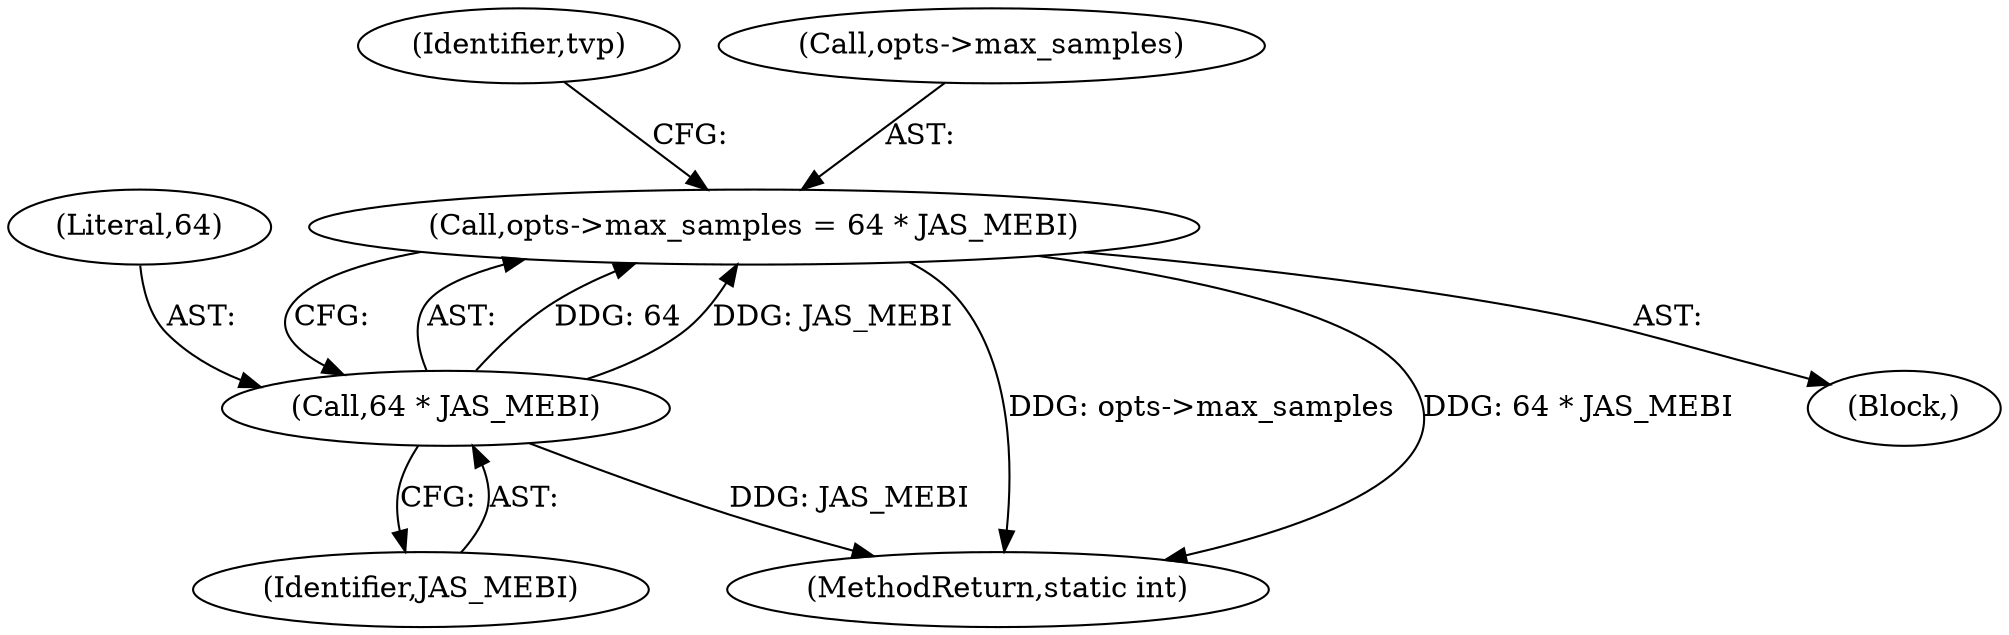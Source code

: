 digraph "0_jasper_d42b2388f7f8e0332c846675133acea151fc557a_39@pointer" {
"1000105" [label="(Call,opts->max_samples = 64 * JAS_MEBI)"];
"1000109" [label="(Call,64 * JAS_MEBI)"];
"1000111" [label="(Identifier,JAS_MEBI)"];
"1000103" [label="(Block,)"];
"1000158" [label="(MethodReturn,static int)"];
"1000105" [label="(Call,opts->max_samples = 64 * JAS_MEBI)"];
"1000115" [label="(Identifier,tvp)"];
"1000106" [label="(Call,opts->max_samples)"];
"1000109" [label="(Call,64 * JAS_MEBI)"];
"1000110" [label="(Literal,64)"];
"1000105" -> "1000103"  [label="AST: "];
"1000105" -> "1000109"  [label="CFG: "];
"1000106" -> "1000105"  [label="AST: "];
"1000109" -> "1000105"  [label="AST: "];
"1000115" -> "1000105"  [label="CFG: "];
"1000105" -> "1000158"  [label="DDG: opts->max_samples"];
"1000105" -> "1000158"  [label="DDG: 64 * JAS_MEBI"];
"1000109" -> "1000105"  [label="DDG: 64"];
"1000109" -> "1000105"  [label="DDG: JAS_MEBI"];
"1000109" -> "1000111"  [label="CFG: "];
"1000110" -> "1000109"  [label="AST: "];
"1000111" -> "1000109"  [label="AST: "];
"1000109" -> "1000158"  [label="DDG: JAS_MEBI"];
}
